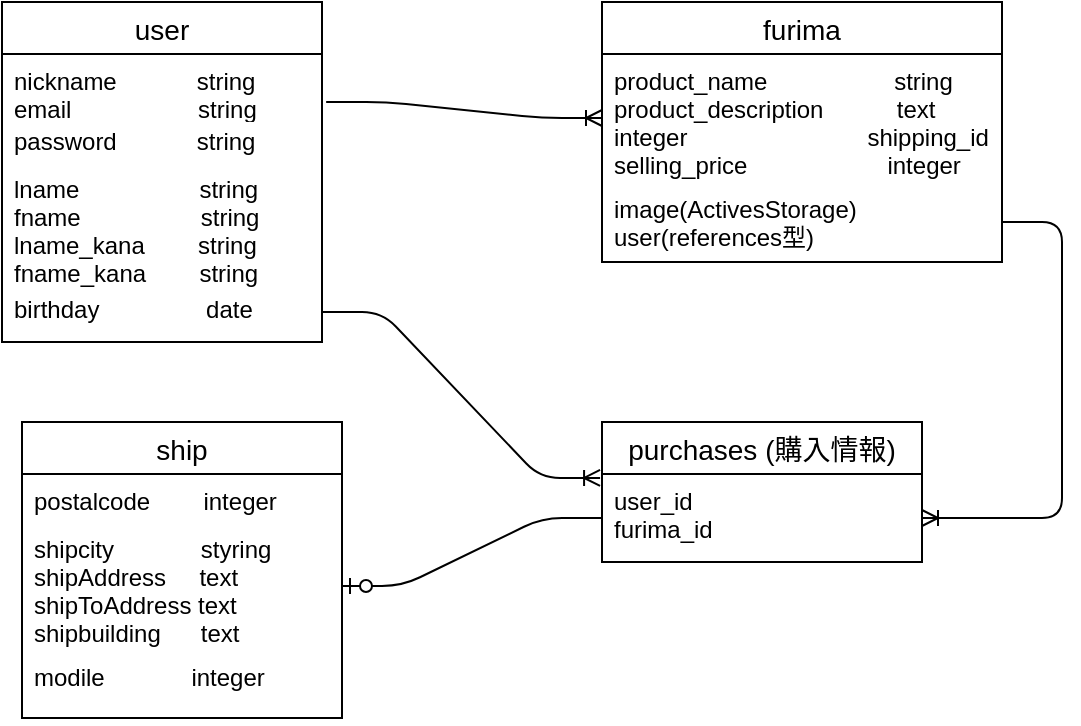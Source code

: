<mxfile version="13.6.5">
    <diagram id="xsbId_xb1ryBMFE6EcyC" name="ページ2">
        <mxGraphModel dx="577" dy="294" grid="1" gridSize="10" guides="1" tooltips="1" connect="1" arrows="1" fold="1" page="1" pageScale="1" pageWidth="827" pageHeight="1169" math="0" shadow="0">
            <root>
                <mxCell id="T89fuP1yaSdalBrEDwPW-0"/>
                <mxCell id="T89fuP1yaSdalBrEDwPW-1" parent="T89fuP1yaSdalBrEDwPW-0"/>
                <mxCell id="g6z2ksD-qBG4LOKdMQ3X-0" value="user" style="swimlane;fontStyle=0;childLayout=stackLayout;horizontal=1;startSize=26;horizontalStack=0;resizeParent=1;resizeParentMax=0;resizeLast=0;collapsible=1;marginBottom=0;align=center;fontSize=14;" parent="T89fuP1yaSdalBrEDwPW-1" vertex="1">
                    <mxGeometry x="40" y="110" width="160" height="170" as="geometry"/>
                </mxCell>
                <mxCell id="g6z2ksD-qBG4LOKdMQ3X-2" value="nickname            string&#10;email                   string " style="text;strokeColor=none;fillColor=none;spacingLeft=4;spacingRight=4;overflow=hidden;rotatable=0;points=[[0,0.5],[1,0.5]];portConstraint=eastwest;fontSize=12;" parent="g6z2ksD-qBG4LOKdMQ3X-0" vertex="1">
                    <mxGeometry y="26" width="160" height="30" as="geometry"/>
                </mxCell>
                <mxCell id="g6z2ksD-qBG4LOKdMQ3X-3" value="password            string" style="text;strokeColor=none;fillColor=none;spacingLeft=4;spacingRight=4;overflow=hidden;rotatable=0;points=[[0,0.5],[1,0.5]];portConstraint=eastwest;fontSize=12;" parent="g6z2ksD-qBG4LOKdMQ3X-0" vertex="1">
                    <mxGeometry y="56" width="160" height="24" as="geometry"/>
                </mxCell>
                <mxCell id="g6z2ksD-qBG4LOKdMQ3X-8" value="lname                  string&#10;fname                  string&#10;lname_kana        string&#10;fname_kana        string" style="text;strokeColor=none;fillColor=none;spacingLeft=4;spacingRight=4;overflow=hidden;rotatable=0;points=[[0,0.5],[1,0.5]];portConstraint=eastwest;fontSize=12;" parent="g6z2ksD-qBG4LOKdMQ3X-0" vertex="1">
                    <mxGeometry y="80" width="160" height="60" as="geometry"/>
                </mxCell>
                <mxCell id="g6z2ksD-qBG4LOKdMQ3X-9" value="birthday                date" style="text;strokeColor=none;fillColor=none;spacingLeft=4;spacingRight=4;overflow=hidden;rotatable=0;points=[[0,0.5],[1,0.5]];portConstraint=eastwest;fontSize=12;" parent="g6z2ksD-qBG4LOKdMQ3X-0" vertex="1">
                    <mxGeometry y="140" width="160" height="30" as="geometry"/>
                </mxCell>
                <mxCell id="g6z2ksD-qBG4LOKdMQ3X-23" value="" style="edgeStyle=entityRelationEdgeStyle;fontSize=12;html=1;endArrow=ERoneToMany;exitX=1.013;exitY=0.8;exitDx=0;exitDy=0;exitPerimeter=0;" parent="T89fuP1yaSdalBrEDwPW-1" source="g6z2ksD-qBG4LOKdMQ3X-2" edge="1" target="g6z2ksD-qBG4LOKdMQ3X-12">
                    <mxGeometry width="100" height="100" relative="1" as="geometry">
                        <mxPoint x="200" y="250" as="sourcePoint"/>
                        <mxPoint x="300" y="150" as="targetPoint"/>
                    </mxGeometry>
                </mxCell>
                <mxCell id="g6z2ksD-qBG4LOKdMQ3X-24" value="" style="edgeStyle=entityRelationEdgeStyle;fontSize=12;html=1;endArrow=ERoneToMany;entryX=-0.006;entryY=0.045;entryDx=0;entryDy=0;entryPerimeter=0;" parent="T89fuP1yaSdalBrEDwPW-1" source="g6z2ksD-qBG4LOKdMQ3X-9" target="2" edge="1">
                    <mxGeometry width="100" height="100" relative="1" as="geometry">
                        <mxPoint x="80" y="380" as="sourcePoint"/>
                        <mxPoint x="180" y="280" as="targetPoint"/>
                    </mxGeometry>
                </mxCell>
                <mxCell id="g6z2ksD-qBG4LOKdMQ3X-25" value="" style="edgeStyle=entityRelationEdgeStyle;fontSize=12;html=1;endArrow=ERoneToMany;" parent="T89fuP1yaSdalBrEDwPW-1" source="g6z2ksD-qBG4LOKdMQ3X-26" target="2" edge="1">
                    <mxGeometry width="100" height="100" relative="1" as="geometry">
                        <mxPoint x="250" y="213" as="sourcePoint"/>
                        <mxPoint x="400" y="250" as="targetPoint"/>
                    </mxGeometry>
                </mxCell>
                <mxCell id="g6z2ksD-qBG4LOKdMQ3X-10" value="furima" style="swimlane;fontStyle=0;childLayout=stackLayout;horizontal=1;startSize=26;horizontalStack=0;resizeParent=1;resizeParentMax=0;resizeLast=0;collapsible=1;marginBottom=0;align=center;fontSize=14;" parent="T89fuP1yaSdalBrEDwPW-1" vertex="1">
                    <mxGeometry x="340" y="110" width="200" height="130" as="geometry"/>
                </mxCell>
                <mxCell id="g6z2ksD-qBG4LOKdMQ3X-12" value="product_name                   string&#10;product_description           text&#10;integer                           shipping_id&#10;selling_price                     integer" style="text;strokeColor=none;fillColor=none;spacingLeft=4;spacingRight=4;overflow=hidden;rotatable=0;points=[[0,0.5],[1,0.5]];portConstraint=eastwest;fontSize=12;" parent="g6z2ksD-qBG4LOKdMQ3X-10" vertex="1">
                    <mxGeometry y="26" width="200" height="64" as="geometry"/>
                </mxCell>
                <mxCell id="g6z2ksD-qBG4LOKdMQ3X-26" value="image(ActivesStorage)&#10;user(references型)" style="text;strokeColor=none;fillColor=none;spacingLeft=4;spacingRight=4;overflow=hidden;rotatable=0;points=[[0,0.5],[1,0.5]];portConstraint=eastwest;fontSize=12;" parent="g6z2ksD-qBG4LOKdMQ3X-10" vertex="1">
                    <mxGeometry y="90" width="200" height="40" as="geometry"/>
                </mxCell>
                <mxCell id="7" value="" style="edgeStyle=entityRelationEdgeStyle;fontSize=12;html=1;endArrow=ERzeroToOne;endFill=1;" edge="1" parent="T89fuP1yaSdalBrEDwPW-1" source="2" target="g6z2ksD-qBG4LOKdMQ3X-16">
                    <mxGeometry width="100" height="100" relative="1" as="geometry">
                        <mxPoint x="310" y="550" as="sourcePoint"/>
                        <mxPoint x="410" y="450" as="targetPoint"/>
                    </mxGeometry>
                </mxCell>
                <mxCell id="1" value="purchases (購入情報)" style="swimlane;fontStyle=0;childLayout=stackLayout;horizontal=1;startSize=26;horizontalStack=0;resizeParent=1;resizeParentMax=0;resizeLast=0;collapsible=1;marginBottom=0;align=center;fontSize=14;" vertex="1" parent="T89fuP1yaSdalBrEDwPW-1">
                    <mxGeometry x="340" y="320" width="160" height="70" as="geometry"/>
                </mxCell>
                <mxCell id="2" value="user_id                  &#10;furima_id" style="text;strokeColor=none;fillColor=none;spacingLeft=4;spacingRight=4;overflow=hidden;rotatable=0;points=[[0,0.5],[1,0.5]];portConstraint=eastwest;fontSize=12;" vertex="1" parent="1">
                    <mxGeometry y="26" width="160" height="44" as="geometry"/>
                </mxCell>
                <mxCell id="g6z2ksD-qBG4LOKdMQ3X-14" value="ship" style="swimlane;fontStyle=0;childLayout=stackLayout;horizontal=1;startSize=26;horizontalStack=0;resizeParent=1;resizeParentMax=0;resizeLast=0;collapsible=1;marginBottom=0;align=center;fontSize=14;" parent="T89fuP1yaSdalBrEDwPW-1" vertex="1">
                    <mxGeometry x="50" y="320" width="160" height="148" as="geometry"/>
                </mxCell>
                <mxCell id="g6z2ksD-qBG4LOKdMQ3X-15" value="postalcode        integer&#10;" style="text;strokeColor=none;fillColor=none;spacingLeft=4;spacingRight=4;overflow=hidden;rotatable=0;points=[[0,0.5],[1,0.5]];portConstraint=eastwest;fontSize=12;" parent="g6z2ksD-qBG4LOKdMQ3X-14" vertex="1">
                    <mxGeometry y="26" width="160" height="24" as="geometry"/>
                </mxCell>
                <mxCell id="g6z2ksD-qBG4LOKdMQ3X-16" value="shipcity             styring&#10;shipAddress     text&#10;shipToAddress text&#10;shipbuilding      text" style="text;strokeColor=none;fillColor=none;spacingLeft=4;spacingRight=4;overflow=hidden;rotatable=0;points=[[0,0.5],[1,0.5]];portConstraint=eastwest;fontSize=12;" parent="g6z2ksD-qBG4LOKdMQ3X-14" vertex="1">
                    <mxGeometry y="50" width="160" height="64" as="geometry"/>
                </mxCell>
                <mxCell id="g6z2ksD-qBG4LOKdMQ3X-17" value="modile             integer" style="text;strokeColor=none;fillColor=none;spacingLeft=4;spacingRight=4;overflow=hidden;rotatable=0;points=[[0,0.5],[1,0.5]];portConstraint=eastwest;fontSize=12;" parent="g6z2ksD-qBG4LOKdMQ3X-14" vertex="1">
                    <mxGeometry y="114" width="160" height="34" as="geometry"/>
                </mxCell>
            </root>
        </mxGraphModel>
    </diagram>
</mxfile>